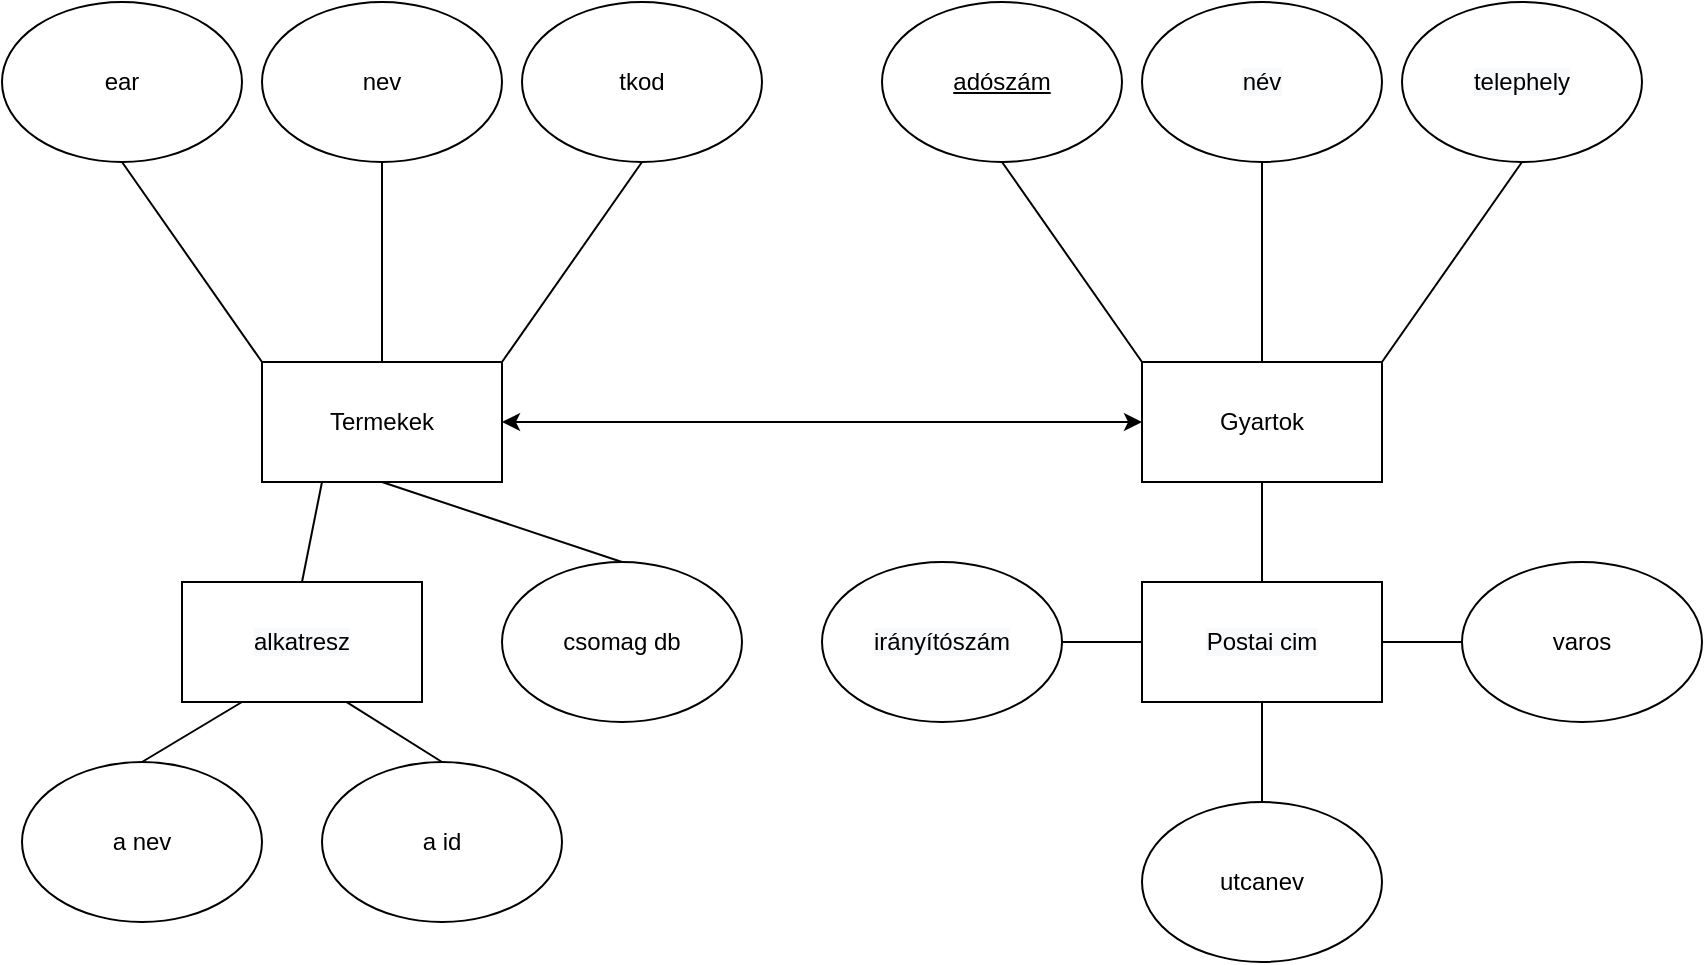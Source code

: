 <mxfile version="13.7.6" type="device"><diagram id="C5RBs43oDa-KdzZeNtuy" name="Page-1"><mxGraphModel dx="1865" dy="556" grid="1" gridSize="10" guides="1" tooltips="1" connect="1" arrows="1" fold="1" page="1" pageScale="1" pageWidth="827" pageHeight="1169" math="0" shadow="0"><root><mxCell id="WIyWlLk6GJQsqaUBKTNV-0"/><mxCell id="WIyWlLk6GJQsqaUBKTNV-1" parent="WIyWlLk6GJQsqaUBKTNV-0"/><mxCell id="1BBXD-Slja011Nnb2G9G-2" value="Termekek" style="rounded=0;whiteSpace=wrap;html=1;" parent="WIyWlLk6GJQsqaUBKTNV-1" vertex="1"><mxGeometry x="120" y="260" width="120" height="60" as="geometry"/></mxCell><mxCell id="1BBXD-Slja011Nnb2G9G-3" value="Gyartok" style="rounded=0;whiteSpace=wrap;html=1;" parent="WIyWlLk6GJQsqaUBKTNV-1" vertex="1"><mxGeometry x="560" y="260" width="120" height="60" as="geometry"/></mxCell><mxCell id="1BBXD-Slja011Nnb2G9G-11" value="" style="endArrow=classic;startArrow=classic;html=1;exitX=1;exitY=0.5;exitDx=0;exitDy=0;entryX=0;entryY=0.5;entryDx=0;entryDy=0;" parent="WIyWlLk6GJQsqaUBKTNV-1" source="1BBXD-Slja011Nnb2G9G-2" target="1BBXD-Slja011Nnb2G9G-3" edge="1"><mxGeometry width="50" height="50" relative="1" as="geometry"><mxPoint x="390" y="310" as="sourcePoint"/><mxPoint x="440" y="260" as="targetPoint"/></mxGeometry></mxCell><mxCell id="3Z7FPgD1jrz25D5sdDnX-0" value="" style="endArrow=none;html=1;entryX=0.5;entryY=1;entryDx=0;entryDy=0;exitX=1;exitY=0;exitDx=0;exitDy=0;" edge="1" parent="WIyWlLk6GJQsqaUBKTNV-1" source="1BBXD-Slja011Nnb2G9G-2" target="3Z7FPgD1jrz25D5sdDnX-15"><mxGeometry width="50" height="50" relative="1" as="geometry"><mxPoint x="390" y="310" as="sourcePoint"/><mxPoint x="280" y="160" as="targetPoint"/></mxGeometry></mxCell><mxCell id="3Z7FPgD1jrz25D5sdDnX-1" value="" style="endArrow=none;html=1;exitX=0.5;exitY=0;exitDx=0;exitDy=0;entryX=0.5;entryY=1;entryDx=0;entryDy=0;" edge="1" parent="WIyWlLk6GJQsqaUBKTNV-1" source="1BBXD-Slja011Nnb2G9G-2"><mxGeometry width="50" height="50" relative="1" as="geometry"><mxPoint x="390" y="310" as="sourcePoint"/><mxPoint x="180" y="160" as="targetPoint"/></mxGeometry></mxCell><mxCell id="3Z7FPgD1jrz25D5sdDnX-2" value="" style="endArrow=none;html=1;exitX=0.5;exitY=1;exitDx=0;exitDy=0;entryX=0;entryY=0;entryDx=0;entryDy=0;" edge="1" parent="WIyWlLk6GJQsqaUBKTNV-1" source="3Z7FPgD1jrz25D5sdDnX-13" target="1BBXD-Slja011Nnb2G9G-2"><mxGeometry width="50" height="50" relative="1" as="geometry"><mxPoint x="80" y="160" as="sourcePoint"/><mxPoint x="440" y="260" as="targetPoint"/></mxGeometry></mxCell><mxCell id="3Z7FPgD1jrz25D5sdDnX-3" value="" style="endArrow=none;html=1;entryX=0.5;entryY=1;entryDx=0;entryDy=0;exitX=0;exitY=0;exitDx=0;exitDy=0;" edge="1" parent="WIyWlLk6GJQsqaUBKTNV-1" source="1BBXD-Slja011Nnb2G9G-3" target="3Z7FPgD1jrz25D5sdDnX-16"><mxGeometry width="50" height="50" relative="1" as="geometry"><mxPoint x="390" y="310" as="sourcePoint"/><mxPoint x="520" y="160" as="targetPoint"/></mxGeometry></mxCell><mxCell id="3Z7FPgD1jrz25D5sdDnX-4" value="" style="endArrow=none;html=1;entryX=0.5;entryY=1;entryDx=0;entryDy=0;exitX=0.5;exitY=0;exitDx=0;exitDy=0;" edge="1" parent="WIyWlLk6GJQsqaUBKTNV-1" source="1BBXD-Slja011Nnb2G9G-3"><mxGeometry width="50" height="50" relative="1" as="geometry"><mxPoint x="390" y="310" as="sourcePoint"/><mxPoint x="620" y="160" as="targetPoint"/></mxGeometry></mxCell><mxCell id="3Z7FPgD1jrz25D5sdDnX-5" value="" style="endArrow=none;html=1;exitX=0.5;exitY=1;exitDx=0;exitDy=0;entryX=1;entryY=0;entryDx=0;entryDy=0;" edge="1" parent="WIyWlLk6GJQsqaUBKTNV-1" source="3Z7FPgD1jrz25D5sdDnX-18" target="1BBXD-Slja011Nnb2G9G-3"><mxGeometry width="50" height="50" relative="1" as="geometry"><mxPoint x="720" y="160" as="sourcePoint"/><mxPoint x="440" y="260" as="targetPoint"/></mxGeometry></mxCell><mxCell id="3Z7FPgD1jrz25D5sdDnX-8" value="" style="endArrow=none;html=1;exitX=0.5;exitY=0;exitDx=0;exitDy=0;entryX=0.5;entryY=1;entryDx=0;entryDy=0;" edge="1" parent="WIyWlLk6GJQsqaUBKTNV-1" source="3Z7FPgD1jrz25D5sdDnX-38" target="1BBXD-Slja011Nnb2G9G-3"><mxGeometry width="50" height="50" relative="1" as="geometry"><mxPoint x="620" y="360" as="sourcePoint"/><mxPoint x="440" y="260" as="targetPoint"/></mxGeometry></mxCell><mxCell id="3Z7FPgD1jrz25D5sdDnX-13" value="&lt;span&gt;ear&lt;/span&gt;" style="ellipse;whiteSpace=wrap;html=1;" vertex="1" parent="WIyWlLk6GJQsqaUBKTNV-1"><mxGeometry x="-10" y="80" width="120" height="80" as="geometry"/></mxCell><mxCell id="3Z7FPgD1jrz25D5sdDnX-14" value="nev" style="ellipse;whiteSpace=wrap;html=1;" vertex="1" parent="WIyWlLk6GJQsqaUBKTNV-1"><mxGeometry x="120" y="80" width="120" height="80" as="geometry"/></mxCell><mxCell id="3Z7FPgD1jrz25D5sdDnX-15" value="tkod" style="ellipse;whiteSpace=wrap;html=1;" vertex="1" parent="WIyWlLk6GJQsqaUBKTNV-1"><mxGeometry x="250" y="80" width="120" height="80" as="geometry"/></mxCell><mxCell id="3Z7FPgD1jrz25D5sdDnX-16" value="&lt;span&gt;&lt;u&gt;adószám&lt;/u&gt;&lt;/span&gt;" style="ellipse;whiteSpace=wrap;html=1;" vertex="1" parent="WIyWlLk6GJQsqaUBKTNV-1"><mxGeometry x="430" y="80" width="120" height="80" as="geometry"/></mxCell><mxCell id="3Z7FPgD1jrz25D5sdDnX-17" value="&#10;&#10;&lt;span style=&quot;color: rgb(0, 0, 0); font-family: helvetica; font-size: 12px; font-style: normal; font-weight: 400; letter-spacing: normal; text-align: center; text-indent: 0px; text-transform: none; word-spacing: 0px; background-color: rgb(248, 249, 250); display: inline; float: none;&quot;&gt;név&lt;/span&gt;&#10;&#10;" style="ellipse;whiteSpace=wrap;html=1;" vertex="1" parent="WIyWlLk6GJQsqaUBKTNV-1"><mxGeometry x="560" y="80" width="120" height="80" as="geometry"/></mxCell><mxCell id="3Z7FPgD1jrz25D5sdDnX-18" value="&#10;&#10;&lt;span style=&quot;color: rgb(0, 0, 0); font-family: helvetica; font-size: 12px; font-style: normal; font-weight: 400; letter-spacing: normal; text-align: center; text-indent: 0px; text-transform: none; word-spacing: 0px; background-color: rgb(248, 249, 250); display: inline; float: none;&quot;&gt;telephely&lt;/span&gt;&#10;&#10;" style="ellipse;whiteSpace=wrap;html=1;" vertex="1" parent="WIyWlLk6GJQsqaUBKTNV-1"><mxGeometry x="690" y="80" width="120" height="80" as="geometry"/></mxCell><mxCell id="3Z7FPgD1jrz25D5sdDnX-20" value="&#10;&#10;&lt;span style=&quot;color: rgb(0, 0, 0); font-family: helvetica; font-size: 12px; font-style: normal; font-weight: 400; letter-spacing: normal; text-align: center; text-indent: 0px; text-transform: none; word-spacing: 0px; background-color: rgb(248, 249, 250); display: inline; float: none;&quot;&gt;irányítószám&lt;/span&gt;&#10;&#10;" style="ellipse;whiteSpace=wrap;html=1;" vertex="1" parent="WIyWlLk6GJQsqaUBKTNV-1"><mxGeometry x="400" y="360" width="120" height="80" as="geometry"/></mxCell><mxCell id="3Z7FPgD1jrz25D5sdDnX-21" value="utcanev" style="ellipse;whiteSpace=wrap;html=1;" vertex="1" parent="WIyWlLk6GJQsqaUBKTNV-1"><mxGeometry x="560" y="480" width="120" height="80" as="geometry"/></mxCell><mxCell id="3Z7FPgD1jrz25D5sdDnX-22" value="" style="endArrow=none;html=1;exitX=1;exitY=0.5;exitDx=0;exitDy=0;entryX=0;entryY=0.5;entryDx=0;entryDy=0;" edge="1" parent="WIyWlLk6GJQsqaUBKTNV-1" source="3Z7FPgD1jrz25D5sdDnX-20" target="3Z7FPgD1jrz25D5sdDnX-38"><mxGeometry width="50" height="50" relative="1" as="geometry"><mxPoint x="390" y="310" as="sourcePoint"/><mxPoint x="580" y="400" as="targetPoint"/></mxGeometry></mxCell><mxCell id="3Z7FPgD1jrz25D5sdDnX-23" value="" style="endArrow=none;html=1;exitX=0.5;exitY=0;exitDx=0;exitDy=0;entryX=0.5;entryY=1;entryDx=0;entryDy=0;" edge="1" parent="WIyWlLk6GJQsqaUBKTNV-1" source="3Z7FPgD1jrz25D5sdDnX-21" target="3Z7FPgD1jrz25D5sdDnX-38"><mxGeometry width="50" height="50" relative="1" as="geometry"><mxPoint x="390" y="310" as="sourcePoint"/><mxPoint x="620" y="440" as="targetPoint"/></mxGeometry></mxCell><mxCell id="3Z7FPgD1jrz25D5sdDnX-24" value="varos" style="ellipse;whiteSpace=wrap;html=1;" vertex="1" parent="WIyWlLk6GJQsqaUBKTNV-1"><mxGeometry x="720" y="360" width="120" height="80" as="geometry"/></mxCell><mxCell id="3Z7FPgD1jrz25D5sdDnX-25" value="" style="endArrow=none;html=1;exitX=0;exitY=0.5;exitDx=0;exitDy=0;entryX=1;entryY=0.5;entryDx=0;entryDy=0;" edge="1" parent="WIyWlLk6GJQsqaUBKTNV-1" source="3Z7FPgD1jrz25D5sdDnX-24" target="3Z7FPgD1jrz25D5sdDnX-38"><mxGeometry width="50" height="50" relative="1" as="geometry"><mxPoint x="390" y="310" as="sourcePoint"/><mxPoint x="660" y="400" as="targetPoint"/></mxGeometry></mxCell><mxCell id="3Z7FPgD1jrz25D5sdDnX-26" value="csomag db" style="ellipse;whiteSpace=wrap;html=1;" vertex="1" parent="WIyWlLk6GJQsqaUBKTNV-1"><mxGeometry x="240" y="360" width="120" height="80" as="geometry"/></mxCell><mxCell id="3Z7FPgD1jrz25D5sdDnX-27" value="" style="endArrow=none;html=1;exitX=0.5;exitY=1;exitDx=0;exitDy=0;entryX=0.5;entryY=0;entryDx=0;entryDy=0;" edge="1" parent="WIyWlLk6GJQsqaUBKTNV-1" source="1BBXD-Slja011Nnb2G9G-2" target="3Z7FPgD1jrz25D5sdDnX-26"><mxGeometry width="50" height="50" relative="1" as="geometry"><mxPoint x="390" y="310" as="sourcePoint"/><mxPoint x="440" y="260" as="targetPoint"/></mxGeometry></mxCell><mxCell id="3Z7FPgD1jrz25D5sdDnX-30" value="a nev" style="ellipse;whiteSpace=wrap;html=1;" vertex="1" parent="WIyWlLk6GJQsqaUBKTNV-1"><mxGeometry y="460" width="120" height="80" as="geometry"/></mxCell><mxCell id="3Z7FPgD1jrz25D5sdDnX-31" value="a id" style="ellipse;whiteSpace=wrap;html=1;" vertex="1" parent="WIyWlLk6GJQsqaUBKTNV-1"><mxGeometry x="150" y="460" width="120" height="80" as="geometry"/></mxCell><mxCell id="3Z7FPgD1jrz25D5sdDnX-32" value="" style="endArrow=none;html=1;exitX=0.5;exitY=0;exitDx=0;exitDy=0;entryX=0.25;entryY=1;entryDx=0;entryDy=0;" edge="1" parent="WIyWlLk6GJQsqaUBKTNV-1" source="3Z7FPgD1jrz25D5sdDnX-30" target="3Z7FPgD1jrz25D5sdDnX-37"><mxGeometry width="50" height="50" relative="1" as="geometry"><mxPoint x="390" y="310" as="sourcePoint"/><mxPoint x="111.716" y="428.284" as="targetPoint"/></mxGeometry></mxCell><mxCell id="3Z7FPgD1jrz25D5sdDnX-33" value="" style="endArrow=none;html=1;exitX=0.5;exitY=0;exitDx=0;exitDy=0;entryX=0.678;entryY=0.99;entryDx=0;entryDy=0;entryPerimeter=0;" edge="1" parent="WIyWlLk6GJQsqaUBKTNV-1" source="3Z7FPgD1jrz25D5sdDnX-31" target="3Z7FPgD1jrz25D5sdDnX-37"><mxGeometry width="50" height="50" relative="1" as="geometry"><mxPoint x="390" y="310" as="sourcePoint"/><mxPoint x="168.284" y="428.284" as="targetPoint"/></mxGeometry></mxCell><mxCell id="3Z7FPgD1jrz25D5sdDnX-34" value="" style="endArrow=none;html=1;entryX=0.25;entryY=1;entryDx=0;entryDy=0;exitX=0.5;exitY=0;exitDx=0;exitDy=0;" edge="1" parent="WIyWlLk6GJQsqaUBKTNV-1" source="3Z7FPgD1jrz25D5sdDnX-37" target="1BBXD-Slja011Nnb2G9G-2"><mxGeometry width="50" height="50" relative="1" as="geometry"><mxPoint x="140" y="360" as="sourcePoint"/><mxPoint x="440" y="260" as="targetPoint"/></mxGeometry></mxCell><mxCell id="3Z7FPgD1jrz25D5sdDnX-37" value="&#10;&#10;&lt;span style=&quot;color: rgb(0, 0, 0); font-family: helvetica; font-size: 12px; font-style: normal; font-weight: 400; letter-spacing: normal; text-align: center; text-indent: 0px; text-transform: none; word-spacing: 0px; background-color: rgb(248, 249, 250); display: inline; float: none;&quot;&gt;alkatresz&lt;/span&gt;&#10;&#10;" style="rounded=0;whiteSpace=wrap;html=1;" vertex="1" parent="WIyWlLk6GJQsqaUBKTNV-1"><mxGeometry x="80" y="370" width="120" height="60" as="geometry"/></mxCell><mxCell id="3Z7FPgD1jrz25D5sdDnX-38" value="&#10;&#10;&lt;span style=&quot;color: rgb(0, 0, 0); font-family: helvetica; font-size: 12px; font-style: normal; font-weight: 400; letter-spacing: normal; text-align: center; text-indent: 0px; text-transform: none; word-spacing: 0px; background-color: rgb(248, 249, 250); display: inline; float: none;&quot;&gt;Postai cim&lt;/span&gt;&#10;&#10;" style="rounded=0;whiteSpace=wrap;html=1;" vertex="1" parent="WIyWlLk6GJQsqaUBKTNV-1"><mxGeometry x="560" y="370" width="120" height="60" as="geometry"/></mxCell></root></mxGraphModel></diagram></mxfile>